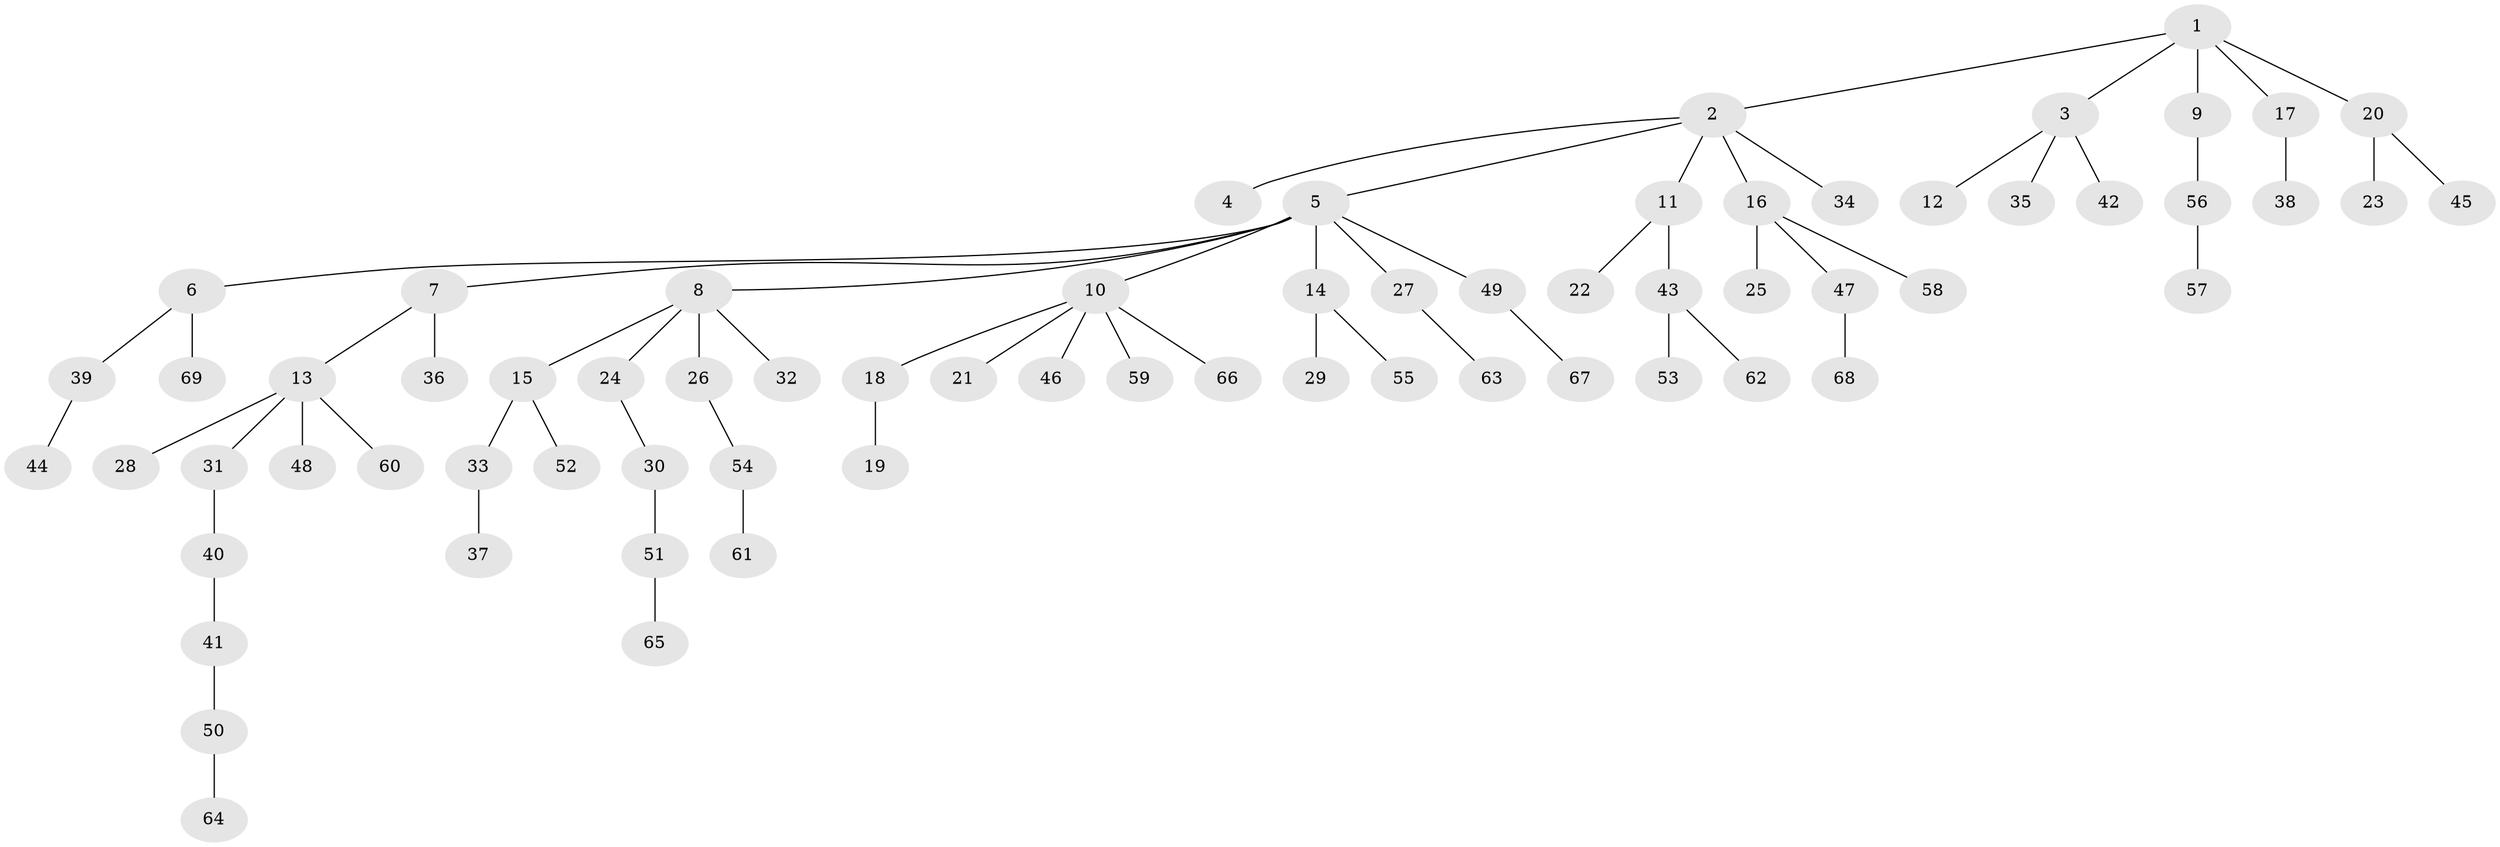 // Generated by graph-tools (version 1.1) at 2025/50/03/09/25 03:50:24]
// undirected, 69 vertices, 68 edges
graph export_dot {
graph [start="1"]
  node [color=gray90,style=filled];
  1;
  2;
  3;
  4;
  5;
  6;
  7;
  8;
  9;
  10;
  11;
  12;
  13;
  14;
  15;
  16;
  17;
  18;
  19;
  20;
  21;
  22;
  23;
  24;
  25;
  26;
  27;
  28;
  29;
  30;
  31;
  32;
  33;
  34;
  35;
  36;
  37;
  38;
  39;
  40;
  41;
  42;
  43;
  44;
  45;
  46;
  47;
  48;
  49;
  50;
  51;
  52;
  53;
  54;
  55;
  56;
  57;
  58;
  59;
  60;
  61;
  62;
  63;
  64;
  65;
  66;
  67;
  68;
  69;
  1 -- 2;
  1 -- 3;
  1 -- 9;
  1 -- 17;
  1 -- 20;
  2 -- 4;
  2 -- 5;
  2 -- 11;
  2 -- 16;
  2 -- 34;
  3 -- 12;
  3 -- 35;
  3 -- 42;
  5 -- 6;
  5 -- 7;
  5 -- 8;
  5 -- 10;
  5 -- 14;
  5 -- 27;
  5 -- 49;
  6 -- 39;
  6 -- 69;
  7 -- 13;
  7 -- 36;
  8 -- 15;
  8 -- 24;
  8 -- 26;
  8 -- 32;
  9 -- 56;
  10 -- 18;
  10 -- 21;
  10 -- 46;
  10 -- 59;
  10 -- 66;
  11 -- 22;
  11 -- 43;
  13 -- 28;
  13 -- 31;
  13 -- 48;
  13 -- 60;
  14 -- 29;
  14 -- 55;
  15 -- 33;
  15 -- 52;
  16 -- 25;
  16 -- 47;
  16 -- 58;
  17 -- 38;
  18 -- 19;
  20 -- 23;
  20 -- 45;
  24 -- 30;
  26 -- 54;
  27 -- 63;
  30 -- 51;
  31 -- 40;
  33 -- 37;
  39 -- 44;
  40 -- 41;
  41 -- 50;
  43 -- 53;
  43 -- 62;
  47 -- 68;
  49 -- 67;
  50 -- 64;
  51 -- 65;
  54 -- 61;
  56 -- 57;
}
